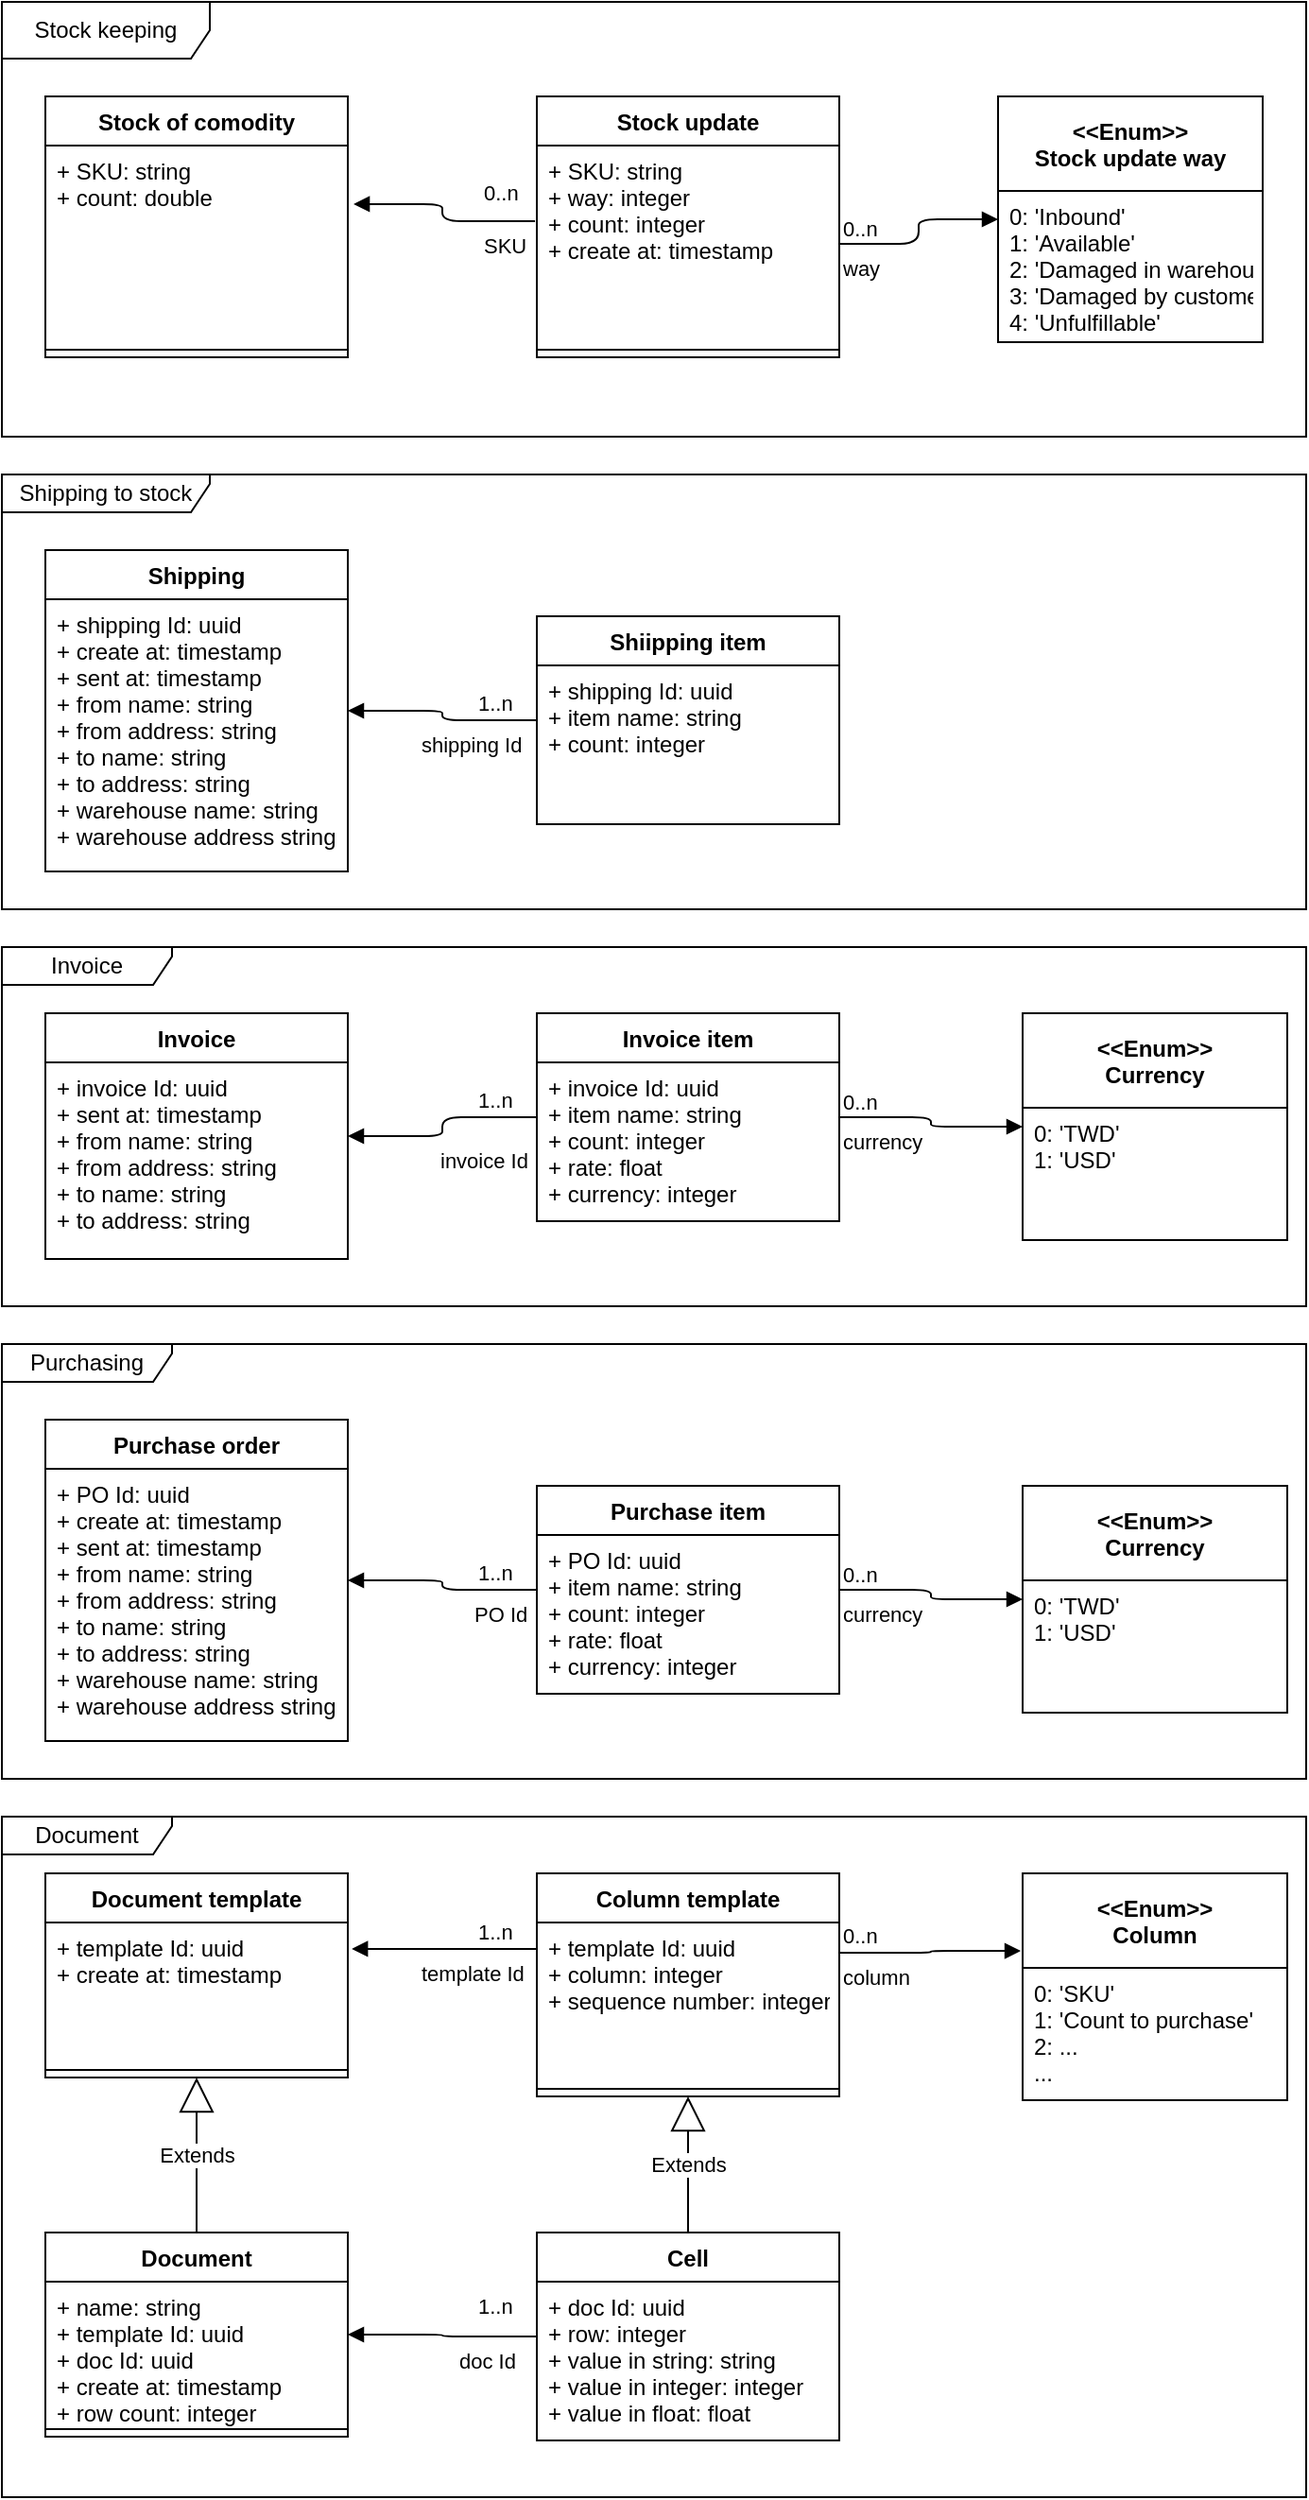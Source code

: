 <mxfile version="14.5.1" type="device"><diagram id="sSzr8-7dPzn-eDS_UKYy" name="第1頁"><mxGraphModel dx="922" dy="713" grid="1" gridSize="10" guides="1" tooltips="1" connect="1" arrows="1" fold="1" page="1" pageScale="1" pageWidth="827" pageHeight="1169" math="0" shadow="0"><root><mxCell id="0"/><mxCell id="1" parent="0"/><mxCell id="Wn03v55nv1P4v6DZyPye-38" value="Stock keeping" style="shape=umlFrame;whiteSpace=wrap;html=1;width=110;height=30;" vertex="1" parent="1"><mxGeometry x="30" y="10" width="690" height="230" as="geometry"/></mxCell><mxCell id="Wn03v55nv1P4v6DZyPye-1" value="Purchasing" style="shape=umlFrame;whiteSpace=wrap;html=1;width=90;height=20;" vertex="1" parent="1"><mxGeometry x="30" y="720" width="690" height="230" as="geometry"/></mxCell><mxCell id="Wn03v55nv1P4v6DZyPye-26" value="Stock of comodity" style="swimlane;fontStyle=1;align=center;verticalAlign=top;childLayout=stackLayout;horizontal=1;startSize=26;horizontalStack=0;resizeParent=1;resizeParentMax=0;resizeLast=0;collapsible=1;marginBottom=0;" vertex="1" parent="1"><mxGeometry x="53" y="60" width="160" height="138" as="geometry"/></mxCell><mxCell id="Wn03v55nv1P4v6DZyPye-27" value="+ SKU: string&#10;+ count: double" style="text;strokeColor=none;fillColor=none;align=left;verticalAlign=top;spacingLeft=4;spacingRight=4;overflow=hidden;rotatable=0;points=[[0,0.5],[1,0.5]];portConstraint=eastwest;" vertex="1" parent="Wn03v55nv1P4v6DZyPye-26"><mxGeometry y="26" width="160" height="104" as="geometry"/></mxCell><mxCell id="Wn03v55nv1P4v6DZyPye-28" value="" style="line;strokeWidth=1;fillColor=none;align=left;verticalAlign=middle;spacingTop=-1;spacingLeft=3;spacingRight=3;rotatable=0;labelPosition=right;points=[];portConstraint=eastwest;" vertex="1" parent="Wn03v55nv1P4v6DZyPye-26"><mxGeometry y="130" width="160" height="8" as="geometry"/></mxCell><mxCell id="Wn03v55nv1P4v6DZyPye-29" value="Stock update" style="swimlane;fontStyle=1;align=center;verticalAlign=top;childLayout=stackLayout;horizontal=1;startSize=26;horizontalStack=0;resizeParent=1;resizeParentMax=0;resizeLast=0;collapsible=1;marginBottom=0;" vertex="1" parent="1"><mxGeometry x="313" y="60" width="160" height="138" as="geometry"/></mxCell><mxCell id="Wn03v55nv1P4v6DZyPye-30" value="+ SKU: string&#10;+ way: integer&#10;+ count: integer&#10;+ create at: timestamp" style="text;strokeColor=none;fillColor=none;align=left;verticalAlign=top;spacingLeft=4;spacingRight=4;overflow=hidden;rotatable=0;points=[[0,0.5],[1,0.5]];portConstraint=eastwest;" vertex="1" parent="Wn03v55nv1P4v6DZyPye-29"><mxGeometry y="26" width="160" height="104" as="geometry"/></mxCell><mxCell id="Wn03v55nv1P4v6DZyPye-31" value="" style="line;strokeWidth=1;fillColor=none;align=left;verticalAlign=middle;spacingTop=-1;spacingLeft=3;spacingRight=3;rotatable=0;labelPosition=right;points=[];portConstraint=eastwest;" vertex="1" parent="Wn03v55nv1P4v6DZyPye-29"><mxGeometry y="130" width="160" height="8" as="geometry"/></mxCell><mxCell id="Wn03v55nv1P4v6DZyPye-32" value="&lt;&lt;Enum&gt;&gt;&#10;Stock update way" style="swimlane;fontStyle=1;childLayout=stackLayout;horizontal=1;startSize=50;fillColor=none;horizontalStack=0;resizeParent=1;resizeParentMax=0;resizeLast=0;collapsible=1;marginBottom=0;" vertex="1" parent="1"><mxGeometry x="557" y="60" width="140" height="130" as="geometry"/></mxCell><mxCell id="Wn03v55nv1P4v6DZyPye-33" value="0: 'Inbound'&#10;1: 'Available'&#10;2: 'Damaged in warehouse'&#10;3: 'Damaged by customer'&#10;4: 'Unfulfillable'" style="text;strokeColor=none;fillColor=none;align=left;verticalAlign=top;spacingLeft=4;spacingRight=4;overflow=hidden;rotatable=0;points=[[0,0.5],[1,0.5]];portConstraint=eastwest;" vertex="1" parent="Wn03v55nv1P4v6DZyPye-32"><mxGeometry y="50" width="140" height="80" as="geometry"/></mxCell><mxCell id="Wn03v55nv1P4v6DZyPye-34" value="way" style="endArrow=block;endFill=1;html=1;edgeStyle=orthogonalEdgeStyle;align=left;verticalAlign=top;entryX=0;entryY=0.5;entryDx=0;entryDy=0;" edge="1" parent="1" target="Wn03v55nv1P4v6DZyPye-32" source="Wn03v55nv1P4v6DZyPye-30"><mxGeometry x="-1" relative="1" as="geometry"><mxPoint x="417" y="112" as="sourcePoint"/><mxPoint x="627" y="224" as="targetPoint"/></mxGeometry></mxCell><mxCell id="Wn03v55nv1P4v6DZyPye-35" value="0..n" style="edgeLabel;resizable=0;html=1;align=left;verticalAlign=bottom;" connectable="0" vertex="1" parent="Wn03v55nv1P4v6DZyPye-34"><mxGeometry x="-1" relative="1" as="geometry"/></mxCell><mxCell id="Wn03v55nv1P4v6DZyPye-36" value="SKU" style="endArrow=block;endFill=1;html=1;edgeStyle=orthogonalEdgeStyle;align=left;verticalAlign=top;exitX=-0.006;exitY=0.385;exitDx=0;exitDy=0;exitPerimeter=0;entryX=1.019;entryY=0.298;entryDx=0;entryDy=0;entryPerimeter=0;" edge="1" parent="1" source="Wn03v55nv1P4v6DZyPye-30" target="Wn03v55nv1P4v6DZyPye-27"><mxGeometry x="-0.447" relative="1" as="geometry"><mxPoint x="333" y="430" as="sourcePoint"/><mxPoint x="493" y="430" as="targetPoint"/><mxPoint as="offset"/></mxGeometry></mxCell><mxCell id="Wn03v55nv1P4v6DZyPye-37" value="0..n" style="edgeLabel;resizable=0;html=1;align=left;verticalAlign=bottom;" connectable="0" vertex="1" parent="Wn03v55nv1P4v6DZyPye-36"><mxGeometry x="-1" relative="1" as="geometry"><mxPoint x="-29.04" y="-6.04" as="offset"/></mxGeometry></mxCell><mxCell id="Wn03v55nv1P4v6DZyPye-60" value="Purchase order" style="swimlane;fontStyle=1;align=center;verticalAlign=top;childLayout=stackLayout;horizontal=1;startSize=26;horizontalStack=0;resizeParent=1;resizeParentMax=0;resizeLast=0;collapsible=1;marginBottom=0;" vertex="1" parent="1"><mxGeometry x="53" y="760" width="160" height="170" as="geometry"/></mxCell><mxCell id="Wn03v55nv1P4v6DZyPye-61" value="+ PO Id: uuid&#10;+ create at: timestamp&#10;+ sent at: timestamp&#10;+ from name: string&#10;+ from address: string&#10;+ to name: string&#10;+ to address: string&#10;+ warehouse name: string&#10;+ warehouse address string" style="text;strokeColor=none;fillColor=none;align=left;verticalAlign=top;spacingLeft=4;spacingRight=4;overflow=hidden;rotatable=0;points=[[0,0.5],[1,0.5]];portConstraint=eastwest;" vertex="1" parent="Wn03v55nv1P4v6DZyPye-60"><mxGeometry y="26" width="160" height="144" as="geometry"/></mxCell><mxCell id="Wn03v55nv1P4v6DZyPye-66" value="Purchase item" style="swimlane;fontStyle=1;align=center;verticalAlign=top;childLayout=stackLayout;horizontal=1;startSize=26;horizontalStack=0;resizeParent=1;resizeParentMax=0;resizeLast=0;collapsible=1;marginBottom=0;" vertex="1" parent="1"><mxGeometry x="313" y="795" width="160" height="110" as="geometry"/></mxCell><mxCell id="Wn03v55nv1P4v6DZyPye-67" value="+ PO Id: uuid&#10;+ item name: string&#10;+ count: integer&#10;+ rate: float&#10;+ currency: integer" style="text;strokeColor=none;fillColor=none;align=left;verticalAlign=top;spacingLeft=4;spacingRight=4;overflow=hidden;rotatable=0;points=[[0,0.5],[1,0.5]];portConstraint=eastwest;" vertex="1" parent="Wn03v55nv1P4v6DZyPye-66"><mxGeometry y="26" width="160" height="84" as="geometry"/></mxCell><mxCell id="Wn03v55nv1P4v6DZyPye-69" value="&lt;&lt;Enum&gt;&gt;&#10;Currency" style="swimlane;fontStyle=1;childLayout=stackLayout;horizontal=1;startSize=50;fillColor=none;horizontalStack=0;resizeParent=1;resizeParentMax=0;resizeLast=0;collapsible=1;marginBottom=0;" vertex="1" parent="1"><mxGeometry x="570" y="795" width="140" height="120" as="geometry"/></mxCell><mxCell id="Wn03v55nv1P4v6DZyPye-70" value="0: 'TWD'&#10;1: 'USD'" style="text;strokeColor=none;fillColor=none;align=left;verticalAlign=top;spacingLeft=4;spacingRight=4;overflow=hidden;rotatable=0;points=[[0,0.5],[1,0.5]];portConstraint=eastwest;" vertex="1" parent="Wn03v55nv1P4v6DZyPye-69"><mxGeometry y="50" width="140" height="70" as="geometry"/></mxCell><mxCell id="Wn03v55nv1P4v6DZyPye-71" value="currency" style="endArrow=block;endFill=1;html=1;edgeStyle=orthogonalEdgeStyle;align=left;verticalAlign=top;" edge="1" parent="1" source="Wn03v55nv1P4v6DZyPye-66" target="Wn03v55nv1P4v6DZyPye-69"><mxGeometry x="-1" relative="1" as="geometry"><mxPoint x="465" y="1216.042" as="sourcePoint"/><mxPoint x="563.04" y="1124" as="targetPoint"/></mxGeometry></mxCell><mxCell id="Wn03v55nv1P4v6DZyPye-72" value="0..n" style="edgeLabel;resizable=0;html=1;align=left;verticalAlign=bottom;" connectable="0" vertex="1" parent="Wn03v55nv1P4v6DZyPye-71"><mxGeometry x="-1" relative="1" as="geometry"/></mxCell><mxCell id="Wn03v55nv1P4v6DZyPye-73" value="PO Id" style="endArrow=block;endFill=1;html=1;edgeStyle=orthogonalEdgeStyle;align=left;verticalAlign=top;" edge="1" parent="1" source="Wn03v55nv1P4v6DZyPye-66" target="Wn03v55nv1P4v6DZyPye-60"><mxGeometry x="-0.326" relative="1" as="geometry"><mxPoint x="305" y="1210.024" as="sourcePoint"/><mxPoint x="225" y="1119.016" as="targetPoint"/><mxPoint as="offset"/></mxGeometry></mxCell><mxCell id="Wn03v55nv1P4v6DZyPye-74" value="1..n" style="edgeLabel;resizable=0;html=1;align=left;verticalAlign=bottom;" connectable="0" vertex="1" parent="Wn03v55nv1P4v6DZyPye-73"><mxGeometry x="-1" relative="1" as="geometry"><mxPoint x="-33" y="-0.03" as="offset"/></mxGeometry></mxCell><mxCell id="Wn03v55nv1P4v6DZyPye-78" value="Document" style="shape=umlFrame;whiteSpace=wrap;html=1;width=90;height=20;" vertex="1" parent="1"><mxGeometry x="30" y="970" width="690" height="360" as="geometry"/></mxCell><mxCell id="Wn03v55nv1P4v6DZyPye-79" value="Document" style="swimlane;fontStyle=1;align=center;verticalAlign=top;childLayout=stackLayout;horizontal=1;startSize=26;horizontalStack=0;resizeParent=1;resizeParentMax=0;resizeLast=0;collapsible=1;marginBottom=0;" vertex="1" parent="1"><mxGeometry x="53" y="1190" width="160" height="108" as="geometry"/></mxCell><mxCell id="Wn03v55nv1P4v6DZyPye-80" value="+ name: string&#10;+ template Id: uuid&#10;+ doc Id: uuid&#10;+ create at: timestamp&#10;+ row count: integer" style="text;strokeColor=none;fillColor=none;align=left;verticalAlign=top;spacingLeft=4;spacingRight=4;overflow=hidden;rotatable=0;points=[[0,0.5],[1,0.5]];portConstraint=eastwest;" vertex="1" parent="Wn03v55nv1P4v6DZyPye-79"><mxGeometry y="26" width="160" height="74" as="geometry"/></mxCell><mxCell id="Wn03v55nv1P4v6DZyPye-81" value="" style="line;strokeWidth=1;fillColor=none;align=left;verticalAlign=middle;spacingTop=-1;spacingLeft=3;spacingRight=3;rotatable=0;labelPosition=right;points=[];portConstraint=eastwest;" vertex="1" parent="Wn03v55nv1P4v6DZyPye-79"><mxGeometry y="100" width="160" height="8" as="geometry"/></mxCell><mxCell id="Wn03v55nv1P4v6DZyPye-82" value="Cell" style="swimlane;fontStyle=1;align=center;verticalAlign=top;childLayout=stackLayout;horizontal=1;startSize=26;horizontalStack=0;resizeParent=1;resizeParentMax=0;resizeLast=0;collapsible=1;marginBottom=0;" vertex="1" parent="1"><mxGeometry x="313" y="1190" width="160" height="110" as="geometry"/></mxCell><mxCell id="Wn03v55nv1P4v6DZyPye-83" value="+ doc Id: uuid&#10;+ row: integer&#10;+ value in string: string&#10;+ value in integer: integer&#10;+ value in float: float" style="text;strokeColor=none;fillColor=none;align=left;verticalAlign=top;spacingLeft=4;spacingRight=4;overflow=hidden;rotatable=0;points=[[0,0.5],[1,0.5]];portConstraint=eastwest;" vertex="1" parent="Wn03v55nv1P4v6DZyPye-82"><mxGeometry y="26" width="160" height="84" as="geometry"/></mxCell><mxCell id="Wn03v55nv1P4v6DZyPye-85" value="doc Id" style="endArrow=block;endFill=1;html=1;edgeStyle=orthogonalEdgeStyle;align=left;verticalAlign=top;" edge="1" parent="1" source="Wn03v55nv1P4v6DZyPye-82" target="Wn03v55nv1P4v6DZyPye-79"><mxGeometry x="-0.14" relative="1" as="geometry"><mxPoint x="307.04" y="1066.04" as="sourcePoint"/><mxPoint x="211.04" y="1056.992" as="targetPoint"/><mxPoint as="offset"/></mxGeometry></mxCell><mxCell id="Wn03v55nv1P4v6DZyPye-86" value="1..n" style="edgeLabel;resizable=0;html=1;align=left;verticalAlign=bottom;" connectable="0" vertex="1" parent="Wn03v55nv1P4v6DZyPye-85"><mxGeometry x="-1" relative="1" as="geometry"><mxPoint x="-33" y="-7.98" as="offset"/></mxGeometry></mxCell><mxCell id="Wn03v55nv1P4v6DZyPye-87" value="Document template" style="swimlane;fontStyle=1;align=center;verticalAlign=top;childLayout=stackLayout;horizontal=1;startSize=26;horizontalStack=0;resizeParent=1;resizeParentMax=0;resizeLast=0;collapsible=1;marginBottom=0;" vertex="1" parent="1"><mxGeometry x="53" y="1000" width="160" height="108" as="geometry"/></mxCell><mxCell id="Wn03v55nv1P4v6DZyPye-88" value="+ template Id: uuid&#10;+ create at: timestamp" style="text;strokeColor=none;fillColor=none;align=left;verticalAlign=top;spacingLeft=4;spacingRight=4;overflow=hidden;rotatable=0;points=[[0,0.5],[1,0.5]];portConstraint=eastwest;" vertex="1" parent="Wn03v55nv1P4v6DZyPye-87"><mxGeometry y="26" width="160" height="74" as="geometry"/></mxCell><mxCell id="Wn03v55nv1P4v6DZyPye-89" value="" style="line;strokeWidth=1;fillColor=none;align=left;verticalAlign=middle;spacingTop=-1;spacingLeft=3;spacingRight=3;rotatable=0;labelPosition=right;points=[];portConstraint=eastwest;" vertex="1" parent="Wn03v55nv1P4v6DZyPye-87"><mxGeometry y="100" width="160" height="8" as="geometry"/></mxCell><mxCell id="Wn03v55nv1P4v6DZyPye-90" value="Column template" style="swimlane;fontStyle=1;align=center;verticalAlign=top;childLayout=stackLayout;horizontal=1;startSize=26;horizontalStack=0;resizeParent=1;resizeParentMax=0;resizeLast=0;collapsible=1;marginBottom=0;" vertex="1" parent="1"><mxGeometry x="313" y="1000" width="160" height="118" as="geometry"/></mxCell><mxCell id="Wn03v55nv1P4v6DZyPye-91" value="+ template Id: uuid&#10;+ column: integer&#10;+ sequence number: integer" style="text;strokeColor=none;fillColor=none;align=left;verticalAlign=top;spacingLeft=4;spacingRight=4;overflow=hidden;rotatable=0;points=[[0,0.5],[1,0.5]];portConstraint=eastwest;" vertex="1" parent="Wn03v55nv1P4v6DZyPye-90"><mxGeometry y="26" width="160" height="84" as="geometry"/></mxCell><mxCell id="Wn03v55nv1P4v6DZyPye-92" value="" style="line;strokeWidth=1;fillColor=none;align=left;verticalAlign=middle;spacingTop=-1;spacingLeft=3;spacingRight=3;rotatable=0;labelPosition=right;points=[];portConstraint=eastwest;" vertex="1" parent="Wn03v55nv1P4v6DZyPye-90"><mxGeometry y="110" width="160" height="8" as="geometry"/></mxCell><mxCell id="Wn03v55nv1P4v6DZyPye-93" value="&lt;&lt;Enum&gt;&gt;&#10;Column" style="swimlane;fontStyle=1;childLayout=stackLayout;horizontal=1;startSize=50;fillColor=none;horizontalStack=0;resizeParent=1;resizeParentMax=0;resizeLast=0;collapsible=1;marginBottom=0;" vertex="1" parent="1"><mxGeometry x="570" y="1000" width="140" height="120" as="geometry"/></mxCell><mxCell id="Wn03v55nv1P4v6DZyPye-94" value="0: 'SKU'&#10;1: 'Count to purchase'&#10;2: ...&#10;..." style="text;strokeColor=none;fillColor=none;align=left;verticalAlign=top;spacingLeft=4;spacingRight=4;overflow=hidden;rotatable=0;points=[[0,0.5],[1,0.5]];portConstraint=eastwest;" vertex="1" parent="Wn03v55nv1P4v6DZyPye-93"><mxGeometry y="50" width="140" height="70" as="geometry"/></mxCell><mxCell id="Wn03v55nv1P4v6DZyPye-95" value="column" style="endArrow=block;endFill=1;html=1;edgeStyle=orthogonalEdgeStyle;align=left;verticalAlign=top;entryX=-0.007;entryY=0.342;entryDx=0;entryDy=0;entryPerimeter=0;exitX=1;exitY=0.19;exitDx=0;exitDy=0;exitPerimeter=0;" edge="1" parent="1" source="Wn03v55nv1P4v6DZyPye-91" target="Wn03v55nv1P4v6DZyPye-93"><mxGeometry x="-1" relative="1" as="geometry"><mxPoint x="465" y="1421.042" as="sourcePoint"/><mxPoint x="563.04" y="1329" as="targetPoint"/></mxGeometry></mxCell><mxCell id="Wn03v55nv1P4v6DZyPye-96" value="0..n" style="edgeLabel;resizable=0;html=1;align=left;verticalAlign=bottom;" connectable="0" vertex="1" parent="Wn03v55nv1P4v6DZyPye-95"><mxGeometry x="-1" relative="1" as="geometry"/></mxCell><mxCell id="Wn03v55nv1P4v6DZyPye-97" value="template Id" style="endArrow=block;endFill=1;html=1;edgeStyle=orthogonalEdgeStyle;align=left;verticalAlign=top;entryX=1.013;entryY=0.189;entryDx=0;entryDy=0;entryPerimeter=0;exitX=0;exitY=0.167;exitDx=0;exitDy=0;exitPerimeter=0;" edge="1" parent="1" source="Wn03v55nv1P4v6DZyPye-91" target="Wn03v55nv1P4v6DZyPye-88"><mxGeometry x="0.287" relative="1" as="geometry"><mxPoint x="305" y="1415.024" as="sourcePoint"/><mxPoint x="225" y="1324.016" as="targetPoint"/><mxPoint as="offset"/></mxGeometry></mxCell><mxCell id="Wn03v55nv1P4v6DZyPye-98" value="1..n" style="edgeLabel;resizable=0;html=1;align=left;verticalAlign=bottom;" connectable="0" vertex="1" parent="Wn03v55nv1P4v6DZyPye-97"><mxGeometry x="-1" relative="1" as="geometry"><mxPoint x="-33" y="-0.03" as="offset"/></mxGeometry></mxCell><mxCell id="Wn03v55nv1P4v6DZyPye-100" value="Extends" style="endArrow=block;endSize=16;endFill=0;html=1;" edge="1" parent="1" source="Wn03v55nv1P4v6DZyPye-82" target="Wn03v55nv1P4v6DZyPye-90"><mxGeometry width="160" relative="1" as="geometry"><mxPoint x="524.04" y="1492.036" as="sourcePoint"/><mxPoint x="483.96" y="1280.024" as="targetPoint"/></mxGeometry></mxCell><mxCell id="Wn03v55nv1P4v6DZyPye-101" value="Extends" style="endArrow=block;endSize=16;endFill=0;html=1;" edge="1" parent="1" source="Wn03v55nv1P4v6DZyPye-79" target="Wn03v55nv1P4v6DZyPye-87"><mxGeometry width="160" relative="1" as="geometry"><mxPoint x="403" y="1200" as="sourcePoint"/><mxPoint x="403" y="1128" as="targetPoint"/></mxGeometry></mxCell><mxCell id="Wn03v55nv1P4v6DZyPye-102" value="Invoice" style="shape=umlFrame;whiteSpace=wrap;html=1;width=90;height=20;" vertex="1" parent="1"><mxGeometry x="30" y="510" width="690" height="190" as="geometry"/></mxCell><mxCell id="Wn03v55nv1P4v6DZyPye-103" value="Invoice" style="swimlane;fontStyle=1;align=center;verticalAlign=top;childLayout=stackLayout;horizontal=1;startSize=26;horizontalStack=0;resizeParent=1;resizeParentMax=0;resizeLast=0;collapsible=1;marginBottom=0;" vertex="1" parent="1"><mxGeometry x="53" y="545" width="160" height="130" as="geometry"/></mxCell><mxCell id="Wn03v55nv1P4v6DZyPye-104" value="+ invoice Id: uuid&#10;+ sent at: timestamp&#10;+ from name: string&#10;+ from address: string&#10;+ to name: string&#10;+ to address: string" style="text;strokeColor=none;fillColor=none;align=left;verticalAlign=top;spacingLeft=4;spacingRight=4;overflow=hidden;rotatable=0;points=[[0,0.5],[1,0.5]];portConstraint=eastwest;" vertex="1" parent="Wn03v55nv1P4v6DZyPye-103"><mxGeometry y="26" width="160" height="104" as="geometry"/></mxCell><mxCell id="Wn03v55nv1P4v6DZyPye-105" value="Invoice item" style="swimlane;fontStyle=1;align=center;verticalAlign=top;childLayout=stackLayout;horizontal=1;startSize=26;horizontalStack=0;resizeParent=1;resizeParentMax=0;resizeLast=0;collapsible=1;marginBottom=0;" vertex="1" parent="1"><mxGeometry x="313" y="545" width="160" height="110" as="geometry"/></mxCell><mxCell id="Wn03v55nv1P4v6DZyPye-106" value="+ invoice Id: uuid&#10;+ item name: string&#10;+ count: integer&#10;+ rate: float&#10;+ currency: integer" style="text;strokeColor=none;fillColor=none;align=left;verticalAlign=top;spacingLeft=4;spacingRight=4;overflow=hidden;rotatable=0;points=[[0,0.5],[1,0.5]];portConstraint=eastwest;" vertex="1" parent="Wn03v55nv1P4v6DZyPye-105"><mxGeometry y="26" width="160" height="84" as="geometry"/></mxCell><mxCell id="Wn03v55nv1P4v6DZyPye-107" value="&lt;&lt;Enum&gt;&gt;&#10;Currency" style="swimlane;fontStyle=1;childLayout=stackLayout;horizontal=1;startSize=50;fillColor=none;horizontalStack=0;resizeParent=1;resizeParentMax=0;resizeLast=0;collapsible=1;marginBottom=0;" vertex="1" parent="1"><mxGeometry x="570" y="545" width="140" height="120" as="geometry"/></mxCell><mxCell id="Wn03v55nv1P4v6DZyPye-108" value="0: 'TWD'&#10;1: 'USD'" style="text;strokeColor=none;fillColor=none;align=left;verticalAlign=top;spacingLeft=4;spacingRight=4;overflow=hidden;rotatable=0;points=[[0,0.5],[1,0.5]];portConstraint=eastwest;" vertex="1" parent="Wn03v55nv1P4v6DZyPye-107"><mxGeometry y="50" width="140" height="70" as="geometry"/></mxCell><mxCell id="Wn03v55nv1P4v6DZyPye-109" value="currency" style="endArrow=block;endFill=1;html=1;edgeStyle=orthogonalEdgeStyle;align=left;verticalAlign=top;" edge="1" parent="1" source="Wn03v55nv1P4v6DZyPye-105" target="Wn03v55nv1P4v6DZyPye-107"><mxGeometry x="-1" relative="1" as="geometry"><mxPoint x="465" y="966.042" as="sourcePoint"/><mxPoint x="563.04" y="874" as="targetPoint"/></mxGeometry></mxCell><mxCell id="Wn03v55nv1P4v6DZyPye-110" value="0..n" style="edgeLabel;resizable=0;html=1;align=left;verticalAlign=bottom;" connectable="0" vertex="1" parent="Wn03v55nv1P4v6DZyPye-109"><mxGeometry x="-1" relative="1" as="geometry"/></mxCell><mxCell id="Wn03v55nv1P4v6DZyPye-111" value="invoice Id" style="endArrow=block;endFill=1;html=1;edgeStyle=orthogonalEdgeStyle;align=left;verticalAlign=top;" edge="1" parent="1" source="Wn03v55nv1P4v6DZyPye-105" target="Wn03v55nv1P4v6DZyPye-103"><mxGeometry x="0.145" relative="1" as="geometry"><mxPoint x="305" y="960.024" as="sourcePoint"/><mxPoint x="225" y="869.016" as="targetPoint"/><mxPoint as="offset"/></mxGeometry></mxCell><mxCell id="Wn03v55nv1P4v6DZyPye-112" value="1..n" style="edgeLabel;resizable=0;html=1;align=left;verticalAlign=bottom;" connectable="0" vertex="1" parent="Wn03v55nv1P4v6DZyPye-111"><mxGeometry x="-1" relative="1" as="geometry"><mxPoint x="-33" y="-0.03" as="offset"/></mxGeometry></mxCell><mxCell id="Wn03v55nv1P4v6DZyPye-113" value="Shipping to stock" style="shape=umlFrame;whiteSpace=wrap;html=1;width=110;height=20;" vertex="1" parent="1"><mxGeometry x="30" y="260" width="690" height="230" as="geometry"/></mxCell><mxCell id="Wn03v55nv1P4v6DZyPye-114" value="Shipping" style="swimlane;fontStyle=1;align=center;verticalAlign=top;childLayout=stackLayout;horizontal=1;startSize=26;horizontalStack=0;resizeParent=1;resizeParentMax=0;resizeLast=0;collapsible=1;marginBottom=0;" vertex="1" parent="1"><mxGeometry x="53" y="300" width="160" height="170" as="geometry"/></mxCell><mxCell id="Wn03v55nv1P4v6DZyPye-115" value="+ shipping Id: uuid&#10;+ create at: timestamp&#10;+ sent at: timestamp&#10;+ from name: string&#10;+ from address: string&#10;+ to name: string&#10;+ to address: string&#10;+ warehouse name: string&#10;+ warehouse address string" style="text;strokeColor=none;fillColor=none;align=left;verticalAlign=top;spacingLeft=4;spacingRight=4;overflow=hidden;rotatable=0;points=[[0,0.5],[1,0.5]];portConstraint=eastwest;" vertex="1" parent="Wn03v55nv1P4v6DZyPye-114"><mxGeometry y="26" width="160" height="144" as="geometry"/></mxCell><mxCell id="Wn03v55nv1P4v6DZyPye-116" value="Shiipping item" style="swimlane;fontStyle=1;align=center;verticalAlign=top;childLayout=stackLayout;horizontal=1;startSize=26;horizontalStack=0;resizeParent=1;resizeParentMax=0;resizeLast=0;collapsible=1;marginBottom=0;" vertex="1" parent="1"><mxGeometry x="313" y="335" width="160" height="110" as="geometry"/></mxCell><mxCell id="Wn03v55nv1P4v6DZyPye-117" value="+ shipping Id: uuid&#10;+ item name: string&#10;+ count: integer" style="text;strokeColor=none;fillColor=none;align=left;verticalAlign=top;spacingLeft=4;spacingRight=4;overflow=hidden;rotatable=0;points=[[0,0.5],[1,0.5]];portConstraint=eastwest;" vertex="1" parent="Wn03v55nv1P4v6DZyPye-116"><mxGeometry y="26" width="160" height="84" as="geometry"/></mxCell><mxCell id="Wn03v55nv1P4v6DZyPye-122" value="shipping Id" style="endArrow=block;endFill=1;html=1;edgeStyle=orthogonalEdgeStyle;align=left;verticalAlign=top;" edge="1" parent="1" source="Wn03v55nv1P4v6DZyPye-116" target="Wn03v55nv1P4v6DZyPye-114"><mxGeometry x="0.295" y="5" relative="1" as="geometry"><mxPoint x="305" y="750.024" as="sourcePoint"/><mxPoint x="225" y="659.016" as="targetPoint"/><mxPoint as="offset"/></mxGeometry></mxCell><mxCell id="Wn03v55nv1P4v6DZyPye-123" value="1..n" style="edgeLabel;resizable=0;html=1;align=left;verticalAlign=bottom;" connectable="0" vertex="1" parent="Wn03v55nv1P4v6DZyPye-122"><mxGeometry x="-1" relative="1" as="geometry"><mxPoint x="-33" y="-0.03" as="offset"/></mxGeometry></mxCell></root></mxGraphModel></diagram></mxfile>